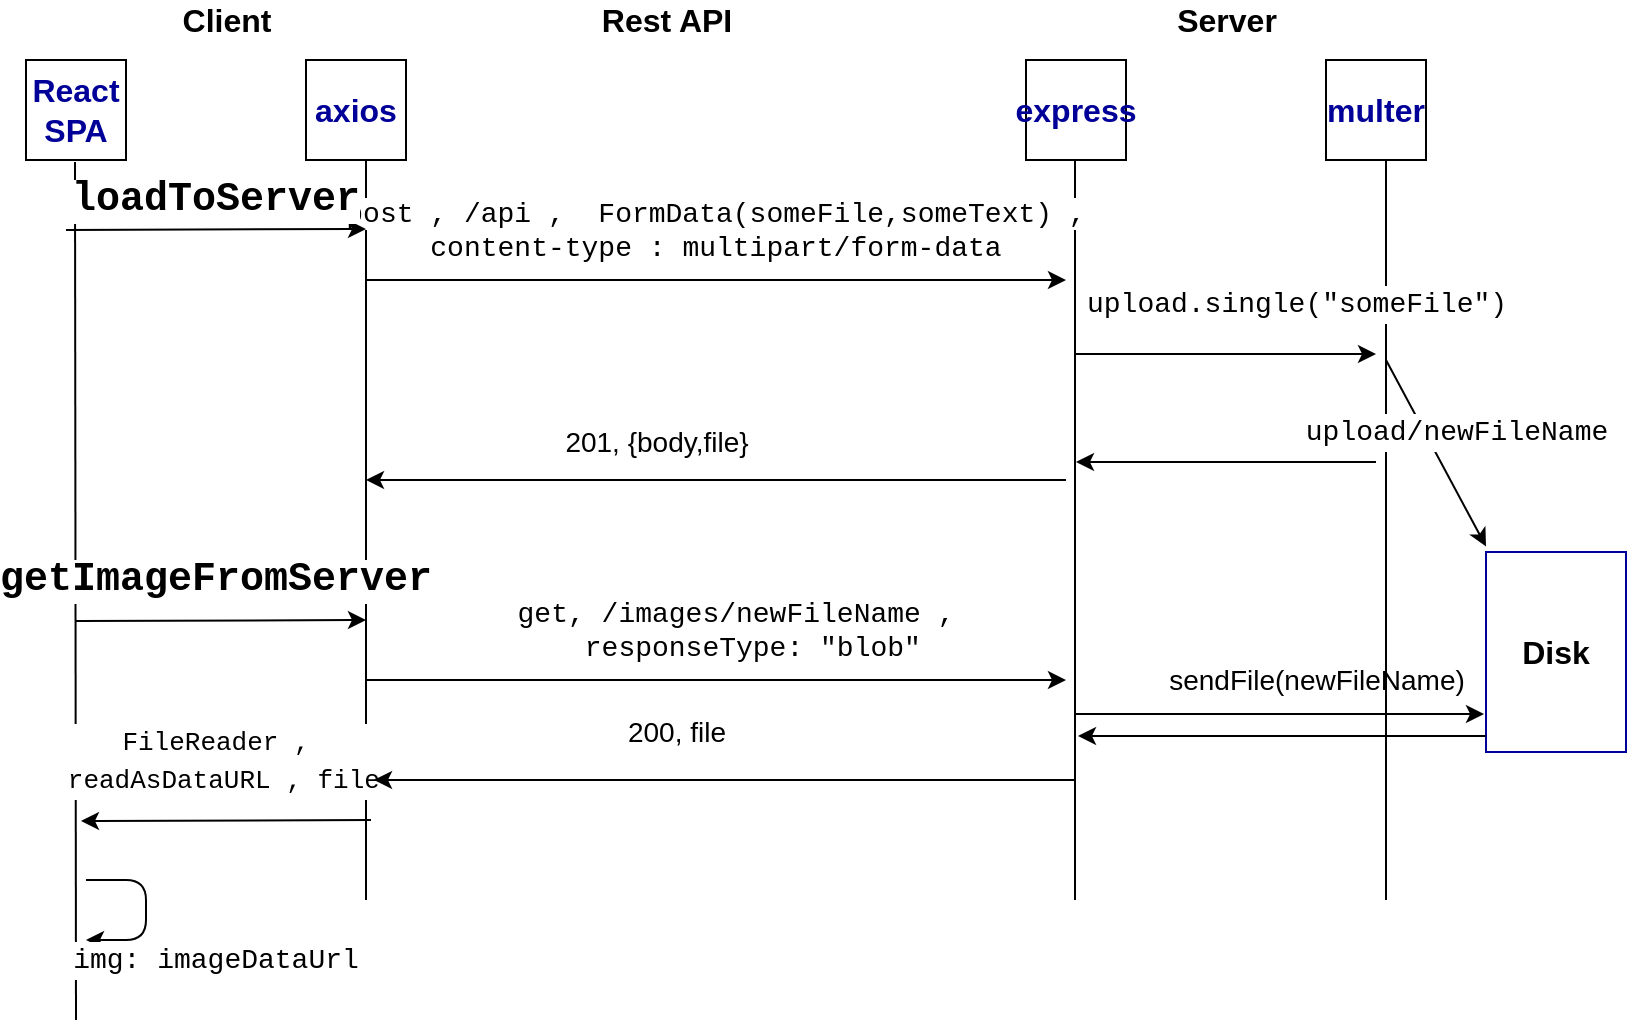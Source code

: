 <mxfile version="12.5.3" type="device"><diagram id="5rmn4lIqDhOZdvQxt7Nr" name="Page-1"><mxGraphModel dx="893" dy="520" grid="1" gridSize="10" guides="1" tooltips="1" connect="1" arrows="1" fold="1" page="1" pageScale="1" pageWidth="850" pageHeight="1100" math="0" shadow="0"><root><mxCell id="0"/><mxCell id="1" parent="0"/><mxCell id="Eb4_MQm3jQPT56neuKOk-13" value="" style="endArrow=none;html=1;" parent="1" edge="1"><mxGeometry width="50" height="50" relative="1" as="geometry"><mxPoint x="85" y="520" as="sourcePoint"/><mxPoint x="84.5" y="91" as="targetPoint"/></mxGeometry></mxCell><mxCell id="Eb4_MQm3jQPT56neuKOk-15" value="" style="endArrow=none;html=1;" parent="1" edge="1"><mxGeometry width="50" height="50" relative="1" as="geometry"><mxPoint x="584.5" y="460" as="sourcePoint"/><mxPoint x="584.5" y="90" as="targetPoint"/></mxGeometry></mxCell><mxCell id="Eb4_MQm3jQPT56neuKOk-18" value="&lt;b&gt;&lt;font style=&quot;font-size: 16px&quot;&gt;Rest API&lt;/font&gt;&lt;/b&gt;" style="text;html=1;align=center;verticalAlign=middle;resizable=0;points=[];autosize=1;" parent="1" vertex="1"><mxGeometry x="340" y="10" width="80" height="20" as="geometry"/></mxCell><mxCell id="Eb4_MQm3jQPT56neuKOk-19" value="&lt;b&gt;&lt;font style=&quot;font-size: 16px&quot; color=&quot;#000099&quot;&gt;axios&lt;/font&gt;&lt;/b&gt;" style="whiteSpace=wrap;html=1;aspect=fixed;" parent="1" vertex="1"><mxGeometry x="200" y="40" width="50" height="50" as="geometry"/></mxCell><mxCell id="Eb4_MQm3jQPT56neuKOk-20" value="&lt;b&gt;&lt;font style=&quot;font-size: 16px&quot; color=&quot;#000099&quot;&gt;React SPA&lt;/font&gt;&lt;/b&gt;" style="whiteSpace=wrap;html=1;aspect=fixed;" parent="1" vertex="1"><mxGeometry x="60" y="40" width="50" height="50" as="geometry"/></mxCell><mxCell id="Eb4_MQm3jQPT56neuKOk-21" value="&lt;b&gt;&lt;font style=&quot;font-size: 16px&quot; color=&quot;#000099&quot;&gt;express&lt;/font&gt;&lt;/b&gt;" style="whiteSpace=wrap;html=1;aspect=fixed;" parent="1" vertex="1"><mxGeometry x="560" y="40" width="50" height="50" as="geometry"/></mxCell><mxCell id="Eb4_MQm3jQPT56neuKOk-22" value="&lt;b&gt;&lt;font style=&quot;font-size: 16px&quot; color=&quot;#000099&quot;&gt;multer&lt;/font&gt;&lt;/b&gt;" style="whiteSpace=wrap;html=1;aspect=fixed;" parent="1" vertex="1"><mxGeometry x="710" y="40" width="50" height="50" as="geometry"/></mxCell><mxCell id="Eb4_MQm3jQPT56neuKOk-23" value="" style="endArrow=none;html=1;" parent="1" edge="1"><mxGeometry width="50" height="50" relative="1" as="geometry"><mxPoint x="230" y="460" as="sourcePoint"/><mxPoint x="230" y="90" as="targetPoint"/></mxGeometry></mxCell><mxCell id="Eb4_MQm3jQPT56neuKOk-30" value="" style="endArrow=none;html=1;" parent="1" edge="1"><mxGeometry width="50" height="50" relative="1" as="geometry"><mxPoint x="740" y="460" as="sourcePoint"/><mxPoint x="740" y="90" as="targetPoint"/></mxGeometry></mxCell><mxCell id="Eb4_MQm3jQPT56neuKOk-31" value="&lt;b&gt;&lt;font style=&quot;font-size: 16px&quot;&gt;Client&lt;/font&gt;&lt;/b&gt;" style="text;html=1;align=center;verticalAlign=middle;resizable=0;points=[];autosize=1;" parent="1" vertex="1"><mxGeometry x="130" y="10" width="60" height="20" as="geometry"/></mxCell><mxCell id="Eb4_MQm3jQPT56neuKOk-32" value="&lt;b&gt;&lt;font style=&quot;font-size: 16px&quot;&gt;Server&lt;/font&gt;&lt;/b&gt;" style="text;html=1;align=center;verticalAlign=middle;resizable=0;points=[];autosize=1;" parent="1" vertex="1"><mxGeometry x="625" y="10" width="70" height="20" as="geometry"/></mxCell><mxCell id="Eb4_MQm3jQPT56neuKOk-34" value="" style="endArrow=classic;html=1;" parent="1" edge="1"><mxGeometry width="50" height="50" relative="1" as="geometry"><mxPoint x="230" y="150" as="sourcePoint"/><mxPoint x="580" y="150" as="targetPoint"/></mxGeometry></mxCell><mxCell id="Eb4_MQm3jQPT56neuKOk-35" value="&lt;span style=&quot;font-family: &amp;#34;consolas&amp;#34; , &amp;#34;courier new&amp;#34; , monospace ; font-size: 14px ; white-space: pre ; background-color: rgb(255 , 255 , 255)&quot;&gt;post , &lt;/span&gt;&lt;span style=&quot;background-color: rgb(255 , 255 , 255) ; font-family: &amp;#34;consolas&amp;#34; , &amp;#34;courier new&amp;#34; , monospace ; font-size: 14px ; white-space: pre&quot;&gt;/api ,  FormData(&lt;/span&gt;&lt;span style=&quot;background-color: rgb(255 , 255 , 255) ; font-family: &amp;#34;consolas&amp;#34; , &amp;#34;courier new&amp;#34; , monospace ; font-size: 14px ; white-space: pre&quot;&gt;someFile,&lt;/span&gt;&lt;span style=&quot;background-color: rgb(255 , 255 , 255) ; font-family: &amp;#34;consolas&amp;#34; , &amp;#34;courier new&amp;#34; , monospace ; font-size: 14px ; white-space: pre&quot;&gt;someText) ,&lt;br&gt;&lt;/span&gt;&lt;span style=&quot;background-color: rgb(255 , 255 , 255) ; font-family: &amp;#34;consolas&amp;#34; , &amp;#34;courier new&amp;#34; , monospace ; font-size: 14px ; white-space: pre&quot;&gt;content-type :&lt;/span&gt;&lt;span style=&quot;background-color: rgb(255 , 255 , 255) ; font-family: &amp;#34;consolas&amp;#34; , &amp;#34;courier new&amp;#34; , monospace ; font-size: 14px ; white-space: pre&quot;&gt; &lt;/span&gt;&lt;span style=&quot;background-color: rgb(255 , 255 , 255) ; font-family: &amp;#34;consolas&amp;#34; , &amp;#34;courier new&amp;#34; , monospace ; font-size: 14px ; white-space: pre&quot;&gt;multipart/form-data&lt;/span&gt;" style="text;html=1;strokeColor=none;fillColor=none;align=center;verticalAlign=middle;whiteSpace=wrap;rounded=0;" parent="1" vertex="1"><mxGeometry x="340" y="110" width="130" height="30" as="geometry"/></mxCell><mxCell id="Eb4_MQm3jQPT56neuKOk-36" value="" style="endArrow=classic;html=1;" parent="1" edge="1"><mxGeometry width="50" height="50" relative="1" as="geometry"><mxPoint x="585" y="187" as="sourcePoint"/><mxPoint x="735" y="187" as="targetPoint"/></mxGeometry></mxCell><mxCell id="Eb4_MQm3jQPT56neuKOk-37" value="&lt;div style=&quot;font-family: &amp;#34;consolas&amp;#34; , &amp;#34;courier new&amp;#34; , monospace ; font-size: 14px ; line-height: 19px ; white-space: pre&quot;&gt;upload.single(&quot;someFile&quot;)&lt;/div&gt;" style="text;html=1;align=center;verticalAlign=middle;resizable=0;points=[];labelBackgroundColor=#ffffff;" parent="Eb4_MQm3jQPT56neuKOk-36" vertex="1" connectable="0"><mxGeometry x="-0.253" y="-5" relative="1" as="geometry"><mxPoint x="54" y="-30" as="offset"/></mxGeometry></mxCell><mxCell id="Eb4_MQm3jQPT56neuKOk-38" value="" style="endArrow=classic;html=1;entryX=0;entryY=0.25;entryDx=0;entryDy=0;" parent="1" edge="1"><mxGeometry width="50" height="50" relative="1" as="geometry"><mxPoint x="740" y="190" as="sourcePoint"/><mxPoint x="790" y="283.25" as="targetPoint"/></mxGeometry></mxCell><mxCell id="Eb4_MQm3jQPT56neuKOk-41" value="&lt;div style=&quot;background-color: rgb(255 , 255 , 255) ; font-family: &amp;#34;consolas&amp;#34; , &amp;#34;courier new&amp;#34; , monospace ; font-size: 14px ; line-height: 19px ; white-space: pre&quot;&gt;upload/&lt;span style=&quot;font-family: &amp;#34;consolas&amp;#34; , &amp;#34;courier new&amp;#34; , monospace&quot;&gt;newFileName&lt;/span&gt;&lt;/div&gt;" style="text;html=1;align=center;verticalAlign=middle;resizable=0;points=[];autosize=1;" parent="1" vertex="1"><mxGeometry x="700" y="216" width="150" height="20" as="geometry"/></mxCell><mxCell id="Eb4_MQm3jQPT56neuKOk-45" value="" style="endArrow=classic;html=1;" parent="1" edge="1"><mxGeometry width="50" height="50" relative="1" as="geometry"><mxPoint x="735" y="241" as="sourcePoint"/><mxPoint x="585" y="241" as="targetPoint"/></mxGeometry></mxCell><mxCell id="Eb4_MQm3jQPT56neuKOk-47" value="" style="endArrow=classic;html=1;" parent="1" edge="1"><mxGeometry width="50" height="50" relative="1" as="geometry"><mxPoint x="580" y="250" as="sourcePoint"/><mxPoint x="230" y="250" as="targetPoint"/></mxGeometry></mxCell><mxCell id="Eb4_MQm3jQPT56neuKOk-48" value="&lt;font style=&quot;font-size: 14px&quot;&gt;201, {body,file}&lt;/font&gt;" style="text;html=1;align=center;verticalAlign=middle;resizable=0;points=[];autosize=1;" parent="1" vertex="1"><mxGeometry x="320" y="221" width="110" height="20" as="geometry"/></mxCell><mxCell id="Eb4_MQm3jQPT56neuKOk-49" value="" style="endArrow=classic;html=1;" parent="1" edge="1"><mxGeometry width="50" height="50" relative="1" as="geometry"><mxPoint x="80" y="125" as="sourcePoint"/><mxPoint x="230" y="124.5" as="targetPoint"/></mxGeometry></mxCell><mxCell id="Eb4_MQm3jQPT56neuKOk-50" value="&lt;div style=&quot;background-color: rgb(255 , 255 , 255) ; font-family: &amp;#34;consolas&amp;#34; , &amp;#34;courier new&amp;#34; , monospace ; line-height: 19px ; white-space: pre&quot;&gt;&lt;b&gt;&lt;font style=&quot;font-size: 20px&quot;&gt;loadToServer&lt;/font&gt;&lt;/b&gt;&lt;/div&gt;" style="text;html=1;strokeColor=none;fillColor=none;align=center;verticalAlign=middle;whiteSpace=wrap;rounded=0;" parent="1" vertex="1"><mxGeometry x="135" y="100" width="40" height="20" as="geometry"/></mxCell><mxCell id="Eb4_MQm3jQPT56neuKOk-57" value="" style="endArrow=classic;html=1;" parent="1" edge="1"><mxGeometry width="50" height="50" relative="1" as="geometry"><mxPoint x="85" y="320.5" as="sourcePoint"/><mxPoint x="230" y="320" as="targetPoint"/></mxGeometry></mxCell><mxCell id="Eb4_MQm3jQPT56neuKOk-58" value="&lt;div style=&quot;background-color: rgb(255 , 255 , 255) ; font-family: &amp;#34;consolas&amp;#34; , &amp;#34;courier new&amp;#34; , monospace ; line-height: 19px ; white-space: pre&quot;&gt;&lt;b&gt;&lt;font style=&quot;font-size: 20px&quot;&gt;getImageFromServer&lt;/font&gt;&lt;/b&gt;&lt;/div&gt;" style="text;html=1;strokeColor=none;fillColor=none;align=center;verticalAlign=middle;whiteSpace=wrap;rounded=0;" parent="1" vertex="1"><mxGeometry x="135" y="290" width="40" height="20" as="geometry"/></mxCell><mxCell id="Eb4_MQm3jQPT56neuKOk-59" value="" style="endArrow=classic;html=1;" parent="1" edge="1"><mxGeometry width="50" height="50" relative="1" as="geometry"><mxPoint x="230" y="350" as="sourcePoint"/><mxPoint x="580" y="350" as="targetPoint"/></mxGeometry></mxCell><mxCell id="Eb4_MQm3jQPT56neuKOk-60" value="&lt;span style=&quot;font-family: &amp;#34;consolas&amp;#34; , &amp;#34;courier new&amp;#34; , monospace ; font-size: 14px ; white-space: pre ; background-color: rgb(255 , 255 , 255)&quot;&gt;get, &lt;/span&gt;&lt;span style=&quot;background-color: rgb(255 , 255 , 255) ; font-family: &amp;#34;consolas&amp;#34; , &amp;#34;courier new&amp;#34; , monospace ; font-size: 14px ; white-space: pre&quot;&gt;/images/newFileName ,&lt;br/&gt; &lt;/span&gt;&lt;span style=&quot;background-color: rgb(255 , 255 , 255) ; font-family: &amp;#34;consolas&amp;#34; , &amp;#34;courier new&amp;#34; , monospace ; font-size: 14px ; white-space: pre&quot;&gt;&amp;nbsp;responseType:&amp;nbsp;&lt;/span&gt;&lt;span style=&quot;font-family: &amp;#34;consolas&amp;#34; , &amp;#34;courier new&amp;#34; , monospace ; font-size: 14px ; white-space: pre&quot;&gt;&quot;blob&quot;&lt;/span&gt;" style="text;html=1;strokeColor=none;fillColor=none;align=center;verticalAlign=middle;whiteSpace=wrap;rounded=0;" parent="1" vertex="1"><mxGeometry x="350" y="310" width="130" height="30" as="geometry"/></mxCell><mxCell id="Eb4_MQm3jQPT56neuKOk-71" value="&lt;b&gt;&lt;font style=&quot;font-size: 16px&quot;&gt;Disk&lt;/font&gt;&lt;/b&gt;" style="rounded=0;whiteSpace=wrap;html=1;strokeColor=#000099;" parent="1" vertex="1"><mxGeometry x="790" y="286" width="70" height="100" as="geometry"/></mxCell><mxCell id="Eb4_MQm3jQPT56neuKOk-73" value="&lt;div style=&quot;background-color: rgb(255 , 255 , 255) ; font-family: &amp;#34;consolas&amp;#34; , &amp;#34;courier new&amp;#34; , monospace ; line-height: 19px ; white-space: pre ; font-size: 13px&quot;&gt;&lt;font style=&quot;font-size: 13px&quot;&gt;FileReader ,&lt;/font&gt;&lt;/div&gt;&lt;div style=&quot;background-color: rgb(255 , 255 , 255) ; font-family: &amp;#34;consolas&amp;#34; , &amp;#34;courier new&amp;#34; , monospace ; line-height: 19px ; white-space: pre ; font-size: 13px&quot;&gt;&lt;font style=&quot;font-size: 13px&quot;&gt; readAsDataURL , file&lt;/font&gt;&lt;/div&gt;" style="text;html=1;strokeColor=none;fillColor=none;align=center;verticalAlign=middle;whiteSpace=wrap;rounded=0;" parent="1" vertex="1"><mxGeometry x="135" y="380" width="40" height="20" as="geometry"/></mxCell><mxCell id="Eb4_MQm3jQPT56neuKOk-77" value="" style="endArrow=classic;html=1;" parent="1" edge="1"><mxGeometry width="50" height="50" relative="1" as="geometry"><mxPoint x="585" y="367" as="sourcePoint"/><mxPoint x="789" y="367" as="targetPoint"/></mxGeometry></mxCell><mxCell id="Eb4_MQm3jQPT56neuKOk-78" value="&lt;font style=&quot;font-size: 14px&quot;&gt;sendFile(newFileName)&lt;/font&gt;" style="text;html=1;align=center;verticalAlign=middle;resizable=0;points=[];autosize=1;" parent="1" vertex="1"><mxGeometry x="625" y="340" width="160" height="20" as="geometry"/></mxCell><mxCell id="Eb4_MQm3jQPT56neuKOk-81" value="" style="endArrow=classic;html=1;" parent="1" edge="1"><mxGeometry width="50" height="50" relative="1" as="geometry"><mxPoint x="790" y="378" as="sourcePoint"/><mxPoint x="586" y="378" as="targetPoint"/></mxGeometry></mxCell><mxCell id="Eb4_MQm3jQPT56neuKOk-82" value="" style="endArrow=classic;html=1;" parent="1" edge="1"><mxGeometry width="50" height="50" relative="1" as="geometry"><mxPoint x="584" y="400" as="sourcePoint"/><mxPoint x="234" y="400" as="targetPoint"/></mxGeometry></mxCell><mxCell id="Eb4_MQm3jQPT56neuKOk-83" value="&lt;font style=&quot;font-size: 14px&quot;&gt;200, file&lt;/font&gt;" style="text;html=1;align=center;verticalAlign=middle;resizable=0;points=[];autosize=1;" parent="1" vertex="1"><mxGeometry x="355" y="366" width="60" height="20" as="geometry"/></mxCell><mxCell id="Eb4_MQm3jQPT56neuKOk-84" value="" style="endArrow=classic;html=1;" parent="1" edge="1"><mxGeometry width="50" height="50" relative="1" as="geometry"><mxPoint x="232.5" y="420" as="sourcePoint"/><mxPoint x="87.5" y="420.5" as="targetPoint"/></mxGeometry></mxCell><mxCell id="Eb4_MQm3jQPT56neuKOk-86" value="" style="edgeStyle=elbowEdgeStyle;elbow=horizontal;endArrow=classic;html=1;" parent="1" edge="1"><mxGeometry width="50" height="50" relative="1" as="geometry"><mxPoint x="90" y="450" as="sourcePoint"/><mxPoint x="90" y="480" as="targetPoint"/><Array as="points"><mxPoint x="120" y="470"/></Array></mxGeometry></mxCell><mxCell id="Eb4_MQm3jQPT56neuKOk-87" value="&lt;div style=&quot;background-color: rgb(255 , 255 , 255) ; font-family: &amp;#34;consolas&amp;#34; , &amp;#34;courier new&amp;#34; , monospace ; font-size: 14px ; line-height: 19px ; white-space: pre&quot;&gt;img:&amp;nbsp;imageDataUrl&lt;/div&gt;" style="text;html=1;strokeColor=none;fillColor=none;align=center;verticalAlign=middle;whiteSpace=wrap;rounded=0;" parent="1" vertex="1"><mxGeometry x="135" y="480" width="40" height="20" as="geometry"/></mxCell></root></mxGraphModel></diagram></mxfile>